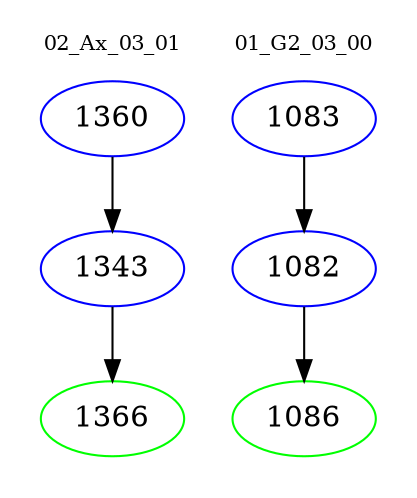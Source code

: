 digraph{
subgraph cluster_0 {
color = white
label = "02_Ax_03_01";
fontsize=10;
T0_1360 [label="1360", color="blue"]
T0_1360 -> T0_1343 [color="black"]
T0_1343 [label="1343", color="blue"]
T0_1343 -> T0_1366 [color="black"]
T0_1366 [label="1366", color="green"]
}
subgraph cluster_1 {
color = white
label = "01_G2_03_00";
fontsize=10;
T1_1083 [label="1083", color="blue"]
T1_1083 -> T1_1082 [color="black"]
T1_1082 [label="1082", color="blue"]
T1_1082 -> T1_1086 [color="black"]
T1_1086 [label="1086", color="green"]
}
}
